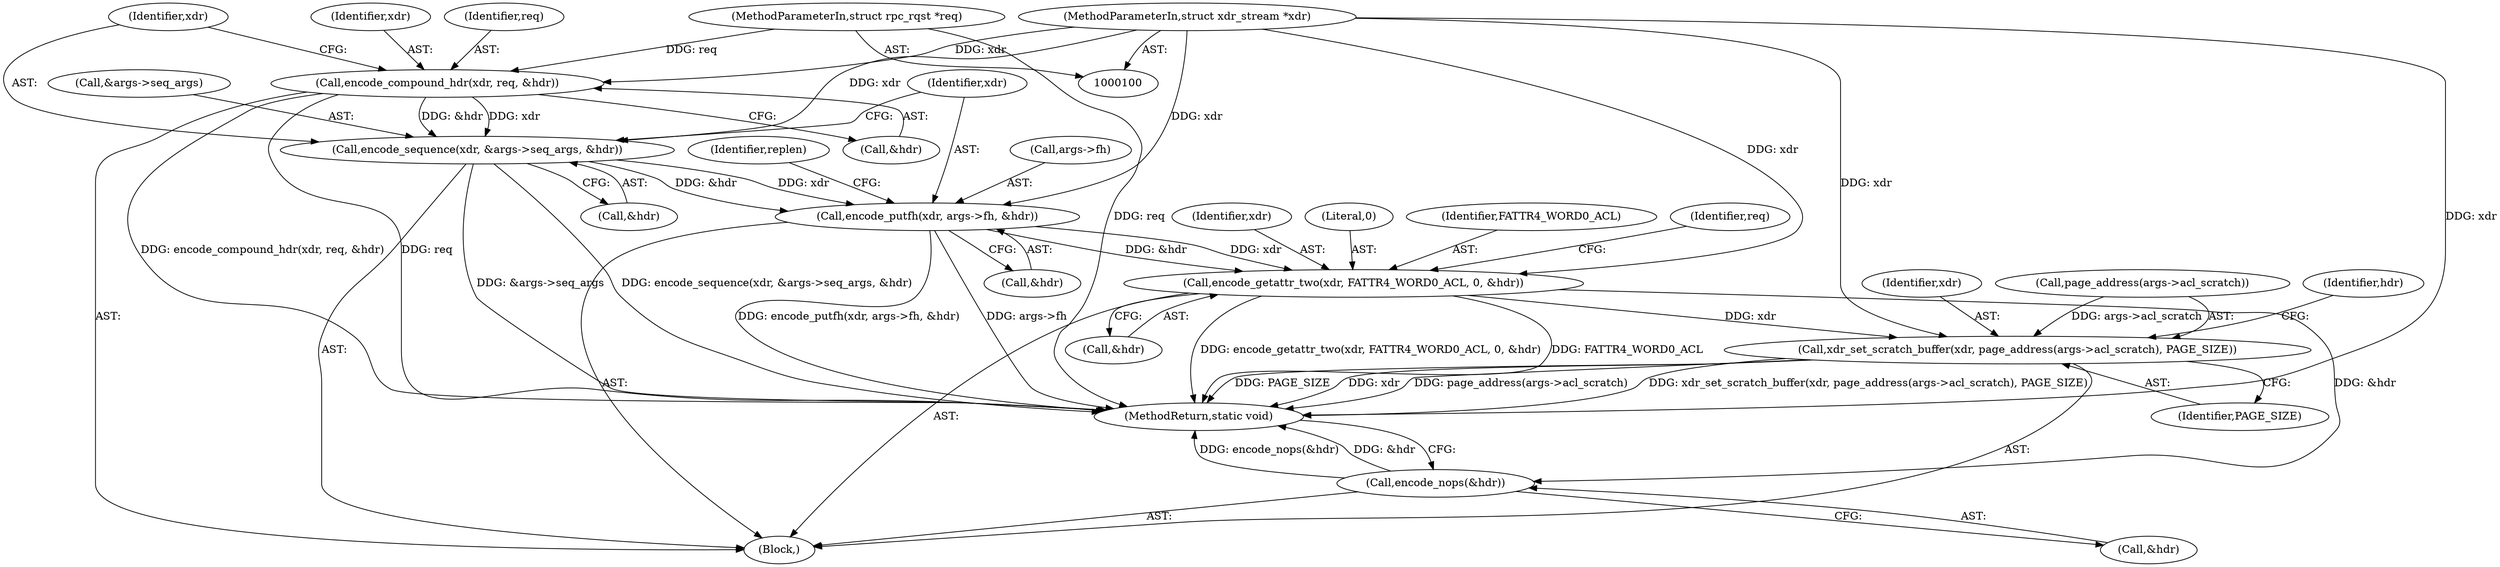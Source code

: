 digraph "0_linux_bf118a342f10dafe44b14451a1392c3254629a1f_4@pointer" {
"1000107" [label="(Call,encode_compound_hdr(xdr, req, &hdr))"];
"1000102" [label="(MethodParameterIn,struct xdr_stream *xdr)"];
"1000101" [label="(MethodParameterIn,struct rpc_rqst *req)"];
"1000112" [label="(Call,encode_sequence(xdr, &args->seq_args, &hdr))"];
"1000120" [label="(Call,encode_putfh(xdr, args->fh, &hdr))"];
"1000136" [label="(Call,encode_getattr_two(xdr, FATTR4_WORD0_ACL, 0, &hdr))"];
"1000159" [label="(Call,xdr_set_scratch_buffer(xdr, page_address(args->acl_scratch), PAGE_SIZE))"];
"1000166" [label="(Call,encode_nops(&hdr))"];
"1000120" [label="(Call,encode_putfh(xdr, args->fh, &hdr))"];
"1000137" [label="(Identifier,xdr)"];
"1000109" [label="(Identifier,req)"];
"1000102" [label="(MethodParameterIn,struct xdr_stream *xdr)"];
"1000121" [label="(Identifier,xdr)"];
"1000160" [label="(Identifier,xdr)"];
"1000167" [label="(Call,&hdr)"];
"1000165" [label="(Identifier,PAGE_SIZE)"];
"1000122" [label="(Call,args->fh)"];
"1000101" [label="(MethodParameterIn,struct rpc_rqst *req)"];
"1000118" [label="(Call,&hdr)"];
"1000112" [label="(Call,encode_sequence(xdr, &args->seq_args, &hdr))"];
"1000139" [label="(Literal,0)"];
"1000125" [label="(Call,&hdr)"];
"1000114" [label="(Call,&args->seq_args)"];
"1000159" [label="(Call,xdr_set_scratch_buffer(xdr, page_address(args->acl_scratch), PAGE_SIZE))"];
"1000107" [label="(Call,encode_compound_hdr(xdr, req, &hdr))"];
"1000161" [label="(Call,page_address(args->acl_scratch))"];
"1000136" [label="(Call,encode_getattr_two(xdr, FATTR4_WORD0_ACL, 0, &hdr))"];
"1000166" [label="(Call,encode_nops(&hdr))"];
"1000104" [label="(Block,)"];
"1000128" [label="(Identifier,replen)"];
"1000138" [label="(Identifier,FATTR4_WORD0_ACL)"];
"1000113" [label="(Identifier,xdr)"];
"1000169" [label="(MethodReturn,static void)"];
"1000140" [label="(Call,&hdr)"];
"1000108" [label="(Identifier,xdr)"];
"1000145" [label="(Identifier,req)"];
"1000168" [label="(Identifier,hdr)"];
"1000110" [label="(Call,&hdr)"];
"1000107" -> "1000104"  [label="AST: "];
"1000107" -> "1000110"  [label="CFG: "];
"1000108" -> "1000107"  [label="AST: "];
"1000109" -> "1000107"  [label="AST: "];
"1000110" -> "1000107"  [label="AST: "];
"1000113" -> "1000107"  [label="CFG: "];
"1000107" -> "1000169"  [label="DDG: encode_compound_hdr(xdr, req, &hdr)"];
"1000107" -> "1000169"  [label="DDG: req"];
"1000102" -> "1000107"  [label="DDG: xdr"];
"1000101" -> "1000107"  [label="DDG: req"];
"1000107" -> "1000112"  [label="DDG: xdr"];
"1000107" -> "1000112"  [label="DDG: &hdr"];
"1000102" -> "1000100"  [label="AST: "];
"1000102" -> "1000169"  [label="DDG: xdr"];
"1000102" -> "1000112"  [label="DDG: xdr"];
"1000102" -> "1000120"  [label="DDG: xdr"];
"1000102" -> "1000136"  [label="DDG: xdr"];
"1000102" -> "1000159"  [label="DDG: xdr"];
"1000101" -> "1000100"  [label="AST: "];
"1000101" -> "1000169"  [label="DDG: req"];
"1000112" -> "1000104"  [label="AST: "];
"1000112" -> "1000118"  [label="CFG: "];
"1000113" -> "1000112"  [label="AST: "];
"1000114" -> "1000112"  [label="AST: "];
"1000118" -> "1000112"  [label="AST: "];
"1000121" -> "1000112"  [label="CFG: "];
"1000112" -> "1000169"  [label="DDG: &args->seq_args"];
"1000112" -> "1000169"  [label="DDG: encode_sequence(xdr, &args->seq_args, &hdr)"];
"1000112" -> "1000120"  [label="DDG: xdr"];
"1000112" -> "1000120"  [label="DDG: &hdr"];
"1000120" -> "1000104"  [label="AST: "];
"1000120" -> "1000125"  [label="CFG: "];
"1000121" -> "1000120"  [label="AST: "];
"1000122" -> "1000120"  [label="AST: "];
"1000125" -> "1000120"  [label="AST: "];
"1000128" -> "1000120"  [label="CFG: "];
"1000120" -> "1000169"  [label="DDG: encode_putfh(xdr, args->fh, &hdr)"];
"1000120" -> "1000169"  [label="DDG: args->fh"];
"1000120" -> "1000136"  [label="DDG: xdr"];
"1000120" -> "1000136"  [label="DDG: &hdr"];
"1000136" -> "1000104"  [label="AST: "];
"1000136" -> "1000140"  [label="CFG: "];
"1000137" -> "1000136"  [label="AST: "];
"1000138" -> "1000136"  [label="AST: "];
"1000139" -> "1000136"  [label="AST: "];
"1000140" -> "1000136"  [label="AST: "];
"1000145" -> "1000136"  [label="CFG: "];
"1000136" -> "1000169"  [label="DDG: encode_getattr_two(xdr, FATTR4_WORD0_ACL, 0, &hdr)"];
"1000136" -> "1000169"  [label="DDG: FATTR4_WORD0_ACL"];
"1000136" -> "1000159"  [label="DDG: xdr"];
"1000136" -> "1000166"  [label="DDG: &hdr"];
"1000159" -> "1000104"  [label="AST: "];
"1000159" -> "1000165"  [label="CFG: "];
"1000160" -> "1000159"  [label="AST: "];
"1000161" -> "1000159"  [label="AST: "];
"1000165" -> "1000159"  [label="AST: "];
"1000168" -> "1000159"  [label="CFG: "];
"1000159" -> "1000169"  [label="DDG: xdr_set_scratch_buffer(xdr, page_address(args->acl_scratch), PAGE_SIZE)"];
"1000159" -> "1000169"  [label="DDG: PAGE_SIZE"];
"1000159" -> "1000169"  [label="DDG: xdr"];
"1000159" -> "1000169"  [label="DDG: page_address(args->acl_scratch)"];
"1000161" -> "1000159"  [label="DDG: args->acl_scratch"];
"1000166" -> "1000104"  [label="AST: "];
"1000166" -> "1000167"  [label="CFG: "];
"1000167" -> "1000166"  [label="AST: "];
"1000169" -> "1000166"  [label="CFG: "];
"1000166" -> "1000169"  [label="DDG: encode_nops(&hdr)"];
"1000166" -> "1000169"  [label="DDG: &hdr"];
}
